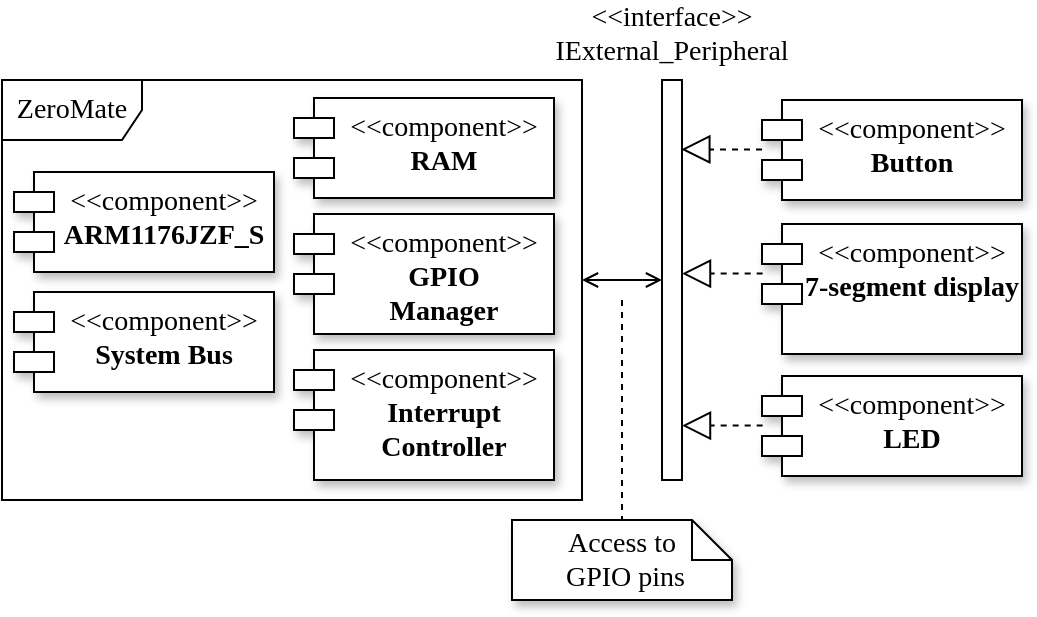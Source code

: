 <mxfile version="22.1.16" type="device">
  <diagram name="Page-1" id="JiNAABkAr08de9JiWgLx">
    <mxGraphModel dx="1235" dy="740" grid="1" gridSize="10" guides="1" tooltips="1" connect="1" arrows="1" fold="1" page="1" pageScale="1" pageWidth="850" pageHeight="1100" math="0" shadow="0">
      <root>
        <mxCell id="0" />
        <mxCell id="1" parent="0" />
        <mxCell id="XMsUY44TfDVh9V_akPgO-1" value="ZeroMate" style="shape=umlFrame;whiteSpace=wrap;html=1;pointerEvents=0;fontFamily=Cambria;fontSize=14;width=70;height=30;" parent="1" vertex="1">
          <mxGeometry x="170" y="100" width="290" height="210" as="geometry" />
        </mxCell>
        <mxCell id="XMsUY44TfDVh9V_akPgO-2" value="&amp;lt;&amp;lt;component&amp;gt;&amp;gt;&lt;br style=&quot;font-size: 14px;&quot;&gt;&lt;b style=&quot;font-size: 14px;&quot;&gt;RAM&lt;/b&gt;" style="shape=module;align=left;spacingLeft=20;align=center;verticalAlign=top;whiteSpace=wrap;html=1;fontFamily=Cambria;shadow=1;fontSize=14;" parent="1" vertex="1">
          <mxGeometry x="316" y="109" width="130" height="50" as="geometry" />
        </mxCell>
        <mxCell id="XMsUY44TfDVh9V_akPgO-3" value="&amp;lt;&amp;lt;component&amp;gt;&amp;gt;&lt;br style=&quot;font-size: 14px;&quot;&gt;&lt;b style=&quot;font-size: 14px;&quot;&gt;GPIO&lt;br style=&quot;font-size: 14px;&quot;&gt;Manager&lt;br style=&quot;font-size: 14px;&quot;&gt;&lt;/b&gt;" style="shape=module;align=left;spacingLeft=20;align=center;verticalAlign=top;whiteSpace=wrap;html=1;fontFamily=Cambria;shadow=1;fontSize=14;" parent="1" vertex="1">
          <mxGeometry x="316" y="167" width="130" height="60" as="geometry" />
        </mxCell>
        <mxCell id="XMsUY44TfDVh9V_akPgO-4" value="&amp;lt;&amp;lt;component&amp;gt;&amp;gt;&lt;br style=&quot;font-size: 14px;&quot;&gt;&lt;b style=&quot;font-size: 14px;&quot;&gt;Interrupt Controller&lt;/b&gt;" style="shape=module;align=left;spacingLeft=20;align=center;verticalAlign=top;whiteSpace=wrap;html=1;fontFamily=Cambria;shadow=1;fontSize=14;" parent="1" vertex="1">
          <mxGeometry x="316" y="235" width="130" height="65" as="geometry" />
        </mxCell>
        <mxCell id="XMsUY44TfDVh9V_akPgO-5" value="&amp;lt;&amp;lt;component&amp;gt;&amp;gt;&lt;br style=&quot;font-size: 14px;&quot;&gt;&lt;b style=&quot;font-size: 14px;&quot;&gt;ARM1176JZF_S&lt;/b&gt;" style="shape=module;align=left;spacingLeft=20;align=center;verticalAlign=top;whiteSpace=wrap;html=1;fontFamily=Cambria;shadow=1;fontSize=14;" parent="1" vertex="1">
          <mxGeometry x="176" y="146" width="130" height="50" as="geometry" />
        </mxCell>
        <mxCell id="XMsUY44TfDVh9V_akPgO-6" value="" style="html=1;points=[];perimeter=orthogonalPerimeter;outlineConnect=0;targetShapes=umlLifeline;portConstraint=eastwest;newEdgeStyle={&quot;edgeStyle&quot;:&quot;elbowEdgeStyle&quot;,&quot;elbow&quot;:&quot;vertical&quot;,&quot;curved&quot;:0,&quot;rounded&quot;:0};fontFamily=Cambria;fontSize=14;" parent="1" vertex="1">
          <mxGeometry x="500" y="100" width="10" height="200" as="geometry" />
        </mxCell>
        <mxCell id="XMsUY44TfDVh9V_akPgO-7" value="" style="endArrow=open;startArrow=open;html=1;rounded=0;startFill=0;endFill=0;fontFamily=Cambria;fontSize=14;" parent="1" target="XMsUY44TfDVh9V_akPgO-6" edge="1">
          <mxGeometry width="100" height="100" relative="1" as="geometry">
            <mxPoint x="460" y="200" as="sourcePoint" />
            <mxPoint x="560" y="100" as="targetPoint" />
          </mxGeometry>
        </mxCell>
        <mxCell id="XMsUY44TfDVh9V_akPgO-8" value="&amp;lt;&amp;lt;interface&amp;gt;&amp;gt;&lt;br style=&quot;font-size: 14px;&quot;&gt;IExternal_Peripheral" style="text;html=1;strokeColor=none;fillColor=none;align=center;verticalAlign=middle;whiteSpace=wrap;rounded=0;fontFamily=Cambria;fontSize=14;" parent="1" vertex="1">
          <mxGeometry x="416.25" y="62" width="177.5" height="30" as="geometry" />
        </mxCell>
        <mxCell id="XMsUY44TfDVh9V_akPgO-9" value="&amp;lt;&amp;lt;component&amp;gt;&amp;gt;&lt;br style=&quot;font-size: 14px;&quot;&gt;&lt;b style=&quot;font-size: 14px;&quot;&gt;Button&lt;/b&gt;" style="shape=module;align=left;spacingLeft=20;align=center;verticalAlign=top;whiteSpace=wrap;html=1;fontFamily=Cambria;shadow=1;fontSize=14;" parent="1" vertex="1">
          <mxGeometry x="550" y="110" width="130" height="50" as="geometry" />
        </mxCell>
        <mxCell id="XMsUY44TfDVh9V_akPgO-10" value="&amp;lt;&amp;lt;component&amp;gt;&amp;gt;&lt;br style=&quot;font-size: 14px;&quot;&gt;&lt;b style=&quot;font-size: 14px;&quot;&gt;7-segment display&lt;/b&gt;" style="shape=module;align=left;spacingLeft=20;align=center;verticalAlign=top;whiteSpace=wrap;html=1;fontFamily=Cambria;shadow=1;fontSize=14;" parent="1" vertex="1">
          <mxGeometry x="550" y="172" width="130" height="65" as="geometry" />
        </mxCell>
        <mxCell id="XMsUY44TfDVh9V_akPgO-11" value="&amp;lt;&amp;lt;component&amp;gt;&amp;gt;&lt;br style=&quot;font-size: 14px;&quot;&gt;&lt;b style=&quot;font-size: 14px;&quot;&gt;LED&lt;/b&gt;" style="shape=module;align=left;spacingLeft=20;align=center;verticalAlign=top;whiteSpace=wrap;html=1;fontFamily=Cambria;shadow=1;fontSize=14;" parent="1" vertex="1">
          <mxGeometry x="550" y="248" width="130" height="50" as="geometry" />
        </mxCell>
        <mxCell id="XMsUY44TfDVh9V_akPgO-17" value="&amp;lt;&amp;lt;component&amp;gt;&amp;gt;&lt;br style=&quot;font-size: 14px;&quot;&gt;&lt;b style=&quot;font-size: 14px;&quot;&gt;System Bus&lt;/b&gt;" style="shape=module;align=left;spacingLeft=20;align=center;verticalAlign=top;whiteSpace=wrap;html=1;fontFamily=Cambria;shadow=1;fontSize=14;" parent="1" vertex="1">
          <mxGeometry x="176" y="206" width="130" height="50" as="geometry" />
        </mxCell>
        <mxCell id="XMsUY44TfDVh9V_akPgO-18" value="Access to&lt;br style=&quot;font-size: 14px;&quot;&gt;&amp;nbsp;GPIO pins" style="shape=note;size=20;whiteSpace=wrap;html=1;fontFamily=Cambria;shadow=1;fontSize=14;" parent="1" vertex="1">
          <mxGeometry x="425" y="320" width="110" height="40" as="geometry" />
        </mxCell>
        <mxCell id="XMsUY44TfDVh9V_akPgO-19" value="" style="endArrow=none;dashed=1;html=1;rounded=0;entryX=0.5;entryY=0;entryDx=0;entryDy=0;entryPerimeter=0;fontFamily=Cambria;fontSize=14;" parent="1" target="XMsUY44TfDVh9V_akPgO-18" edge="1">
          <mxGeometry width="50" height="50" relative="1" as="geometry">
            <mxPoint x="480" y="210" as="sourcePoint" />
            <mxPoint x="360" y="360" as="targetPoint" />
          </mxGeometry>
        </mxCell>
        <mxCell id="XEhkOdF-6lmlVC6P4f6Q-1" value="" style="endArrow=block;dashed=1;endFill=0;endSize=12;html=1;rounded=0;fontFamily=Cambria;fontSize=14;" parent="1" edge="1">
          <mxGeometry width="160" relative="1" as="geometry">
            <mxPoint x="550.003" y="134.71" as="sourcePoint" />
            <mxPoint x="509.67" y="134.71" as="targetPoint" />
          </mxGeometry>
        </mxCell>
        <mxCell id="XEhkOdF-6lmlVC6P4f6Q-2" value="" style="endArrow=block;dashed=1;endFill=0;endSize=12;html=1;rounded=0;fontFamily=Cambria;fontSize=14;" parent="1" edge="1">
          <mxGeometry width="160" relative="1" as="geometry">
            <mxPoint x="550.333" y="196.8" as="sourcePoint" />
            <mxPoint x="510.0" y="196.8" as="targetPoint" />
          </mxGeometry>
        </mxCell>
        <mxCell id="XEhkOdF-6lmlVC6P4f6Q-3" value="" style="endArrow=block;dashed=1;endFill=0;endSize=12;html=1;rounded=0;fontFamily=Cambria;fontSize=14;" parent="1" edge="1">
          <mxGeometry width="160" relative="1" as="geometry">
            <mxPoint x="550.333" y="272.8" as="sourcePoint" />
            <mxPoint x="510" y="272.8" as="targetPoint" />
          </mxGeometry>
        </mxCell>
      </root>
    </mxGraphModel>
  </diagram>
</mxfile>
